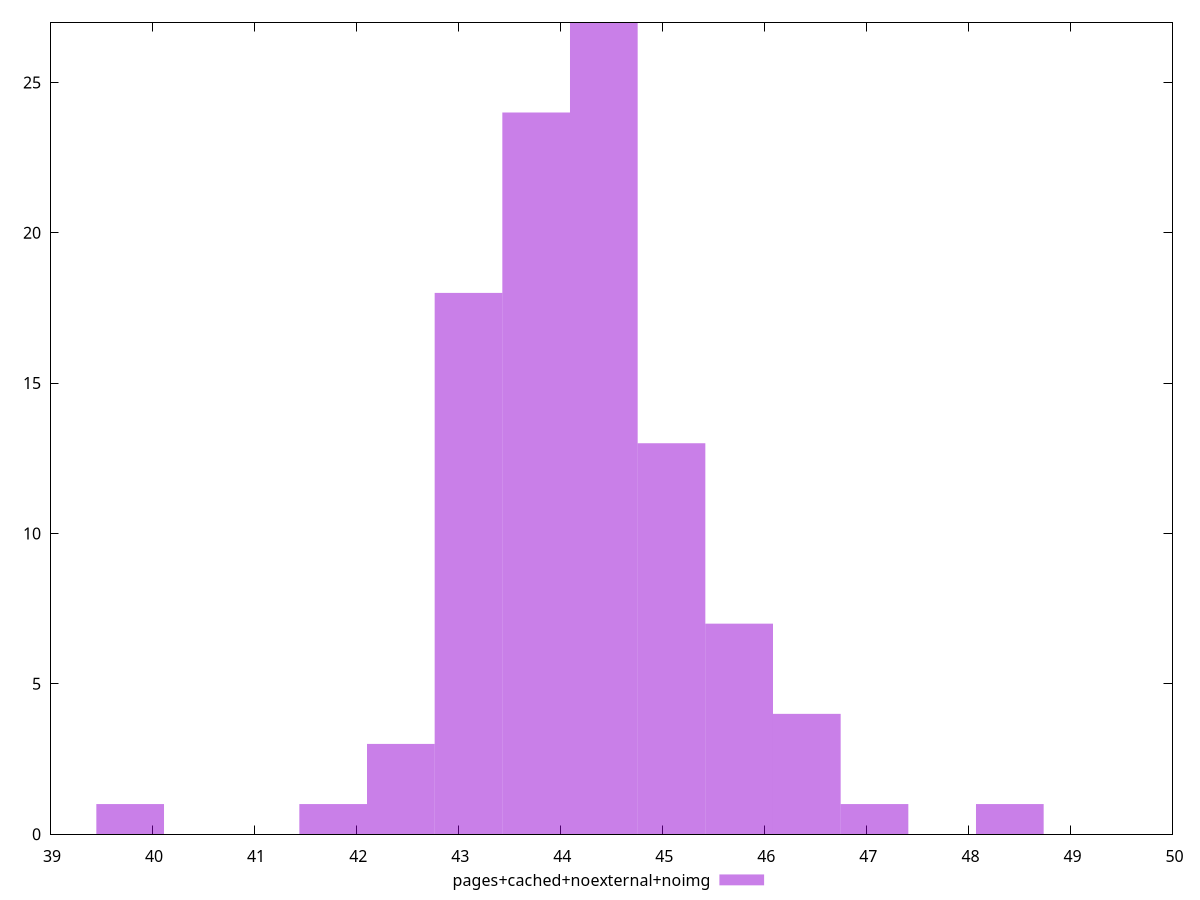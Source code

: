 $_pagesCachedNoexternalNoimg <<EOF
45.090394412839494 13
43.1011123063907 18
44.427300377356566 27
43.76420634187363 24
45.75348844832243 7
47.0796765192883 1
41.77492423542483 1
42.43801827090776 3
39.78564212897603 1
46.416582483805364 4
48.40586459025417 1
EOF
set key outside below
set terminal pngcairo
set output "report_00006_2020-11-02T20-21-41.718Z/bootup-time/pages+cached+noexternal+noimg//raw_hist.png"
set yrange [0:27]
set boxwidth 0.6630940354829338
set style fill transparent solid 0.5 noborder
plot $_pagesCachedNoexternalNoimg title "pages+cached+noexternal+noimg" with boxes ,